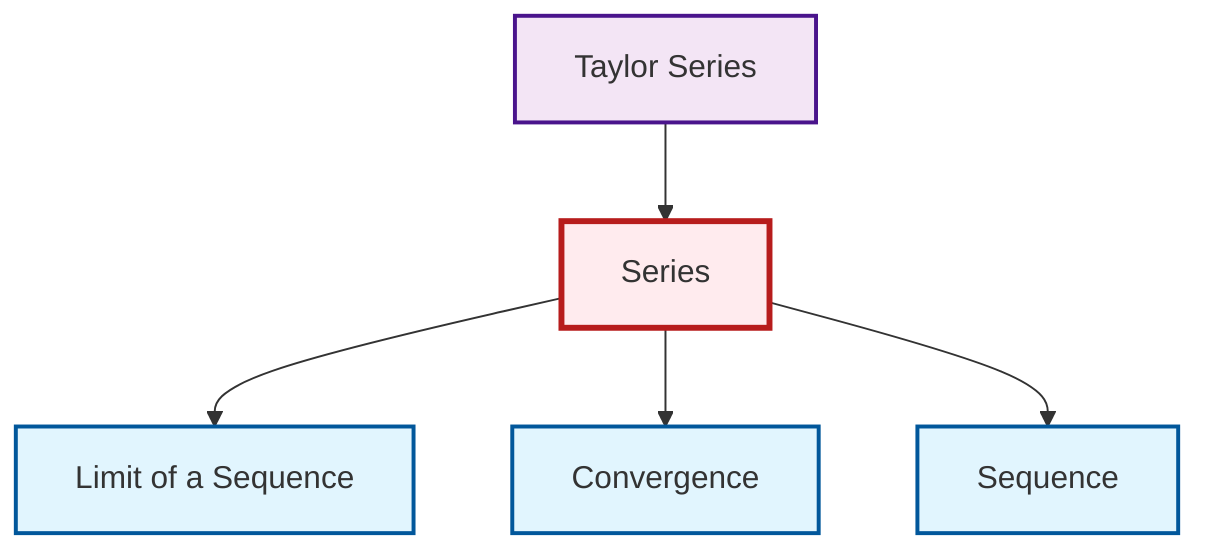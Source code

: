 graph TD
    classDef definition fill:#e1f5fe,stroke:#01579b,stroke-width:2px
    classDef theorem fill:#f3e5f5,stroke:#4a148c,stroke-width:2px
    classDef axiom fill:#fff3e0,stroke:#e65100,stroke-width:2px
    classDef example fill:#e8f5e9,stroke:#1b5e20,stroke-width:2px
    classDef current fill:#ffebee,stroke:#b71c1c,stroke-width:3px
    def-sequence["Sequence"]:::definition
    def-series["Series"]:::definition
    def-convergence["Convergence"]:::definition
    thm-taylor-series["Taylor Series"]:::theorem
    def-limit["Limit of a Sequence"]:::definition
    def-series --> def-limit
    def-series --> def-convergence
    def-series --> def-sequence
    thm-taylor-series --> def-series
    class def-series current